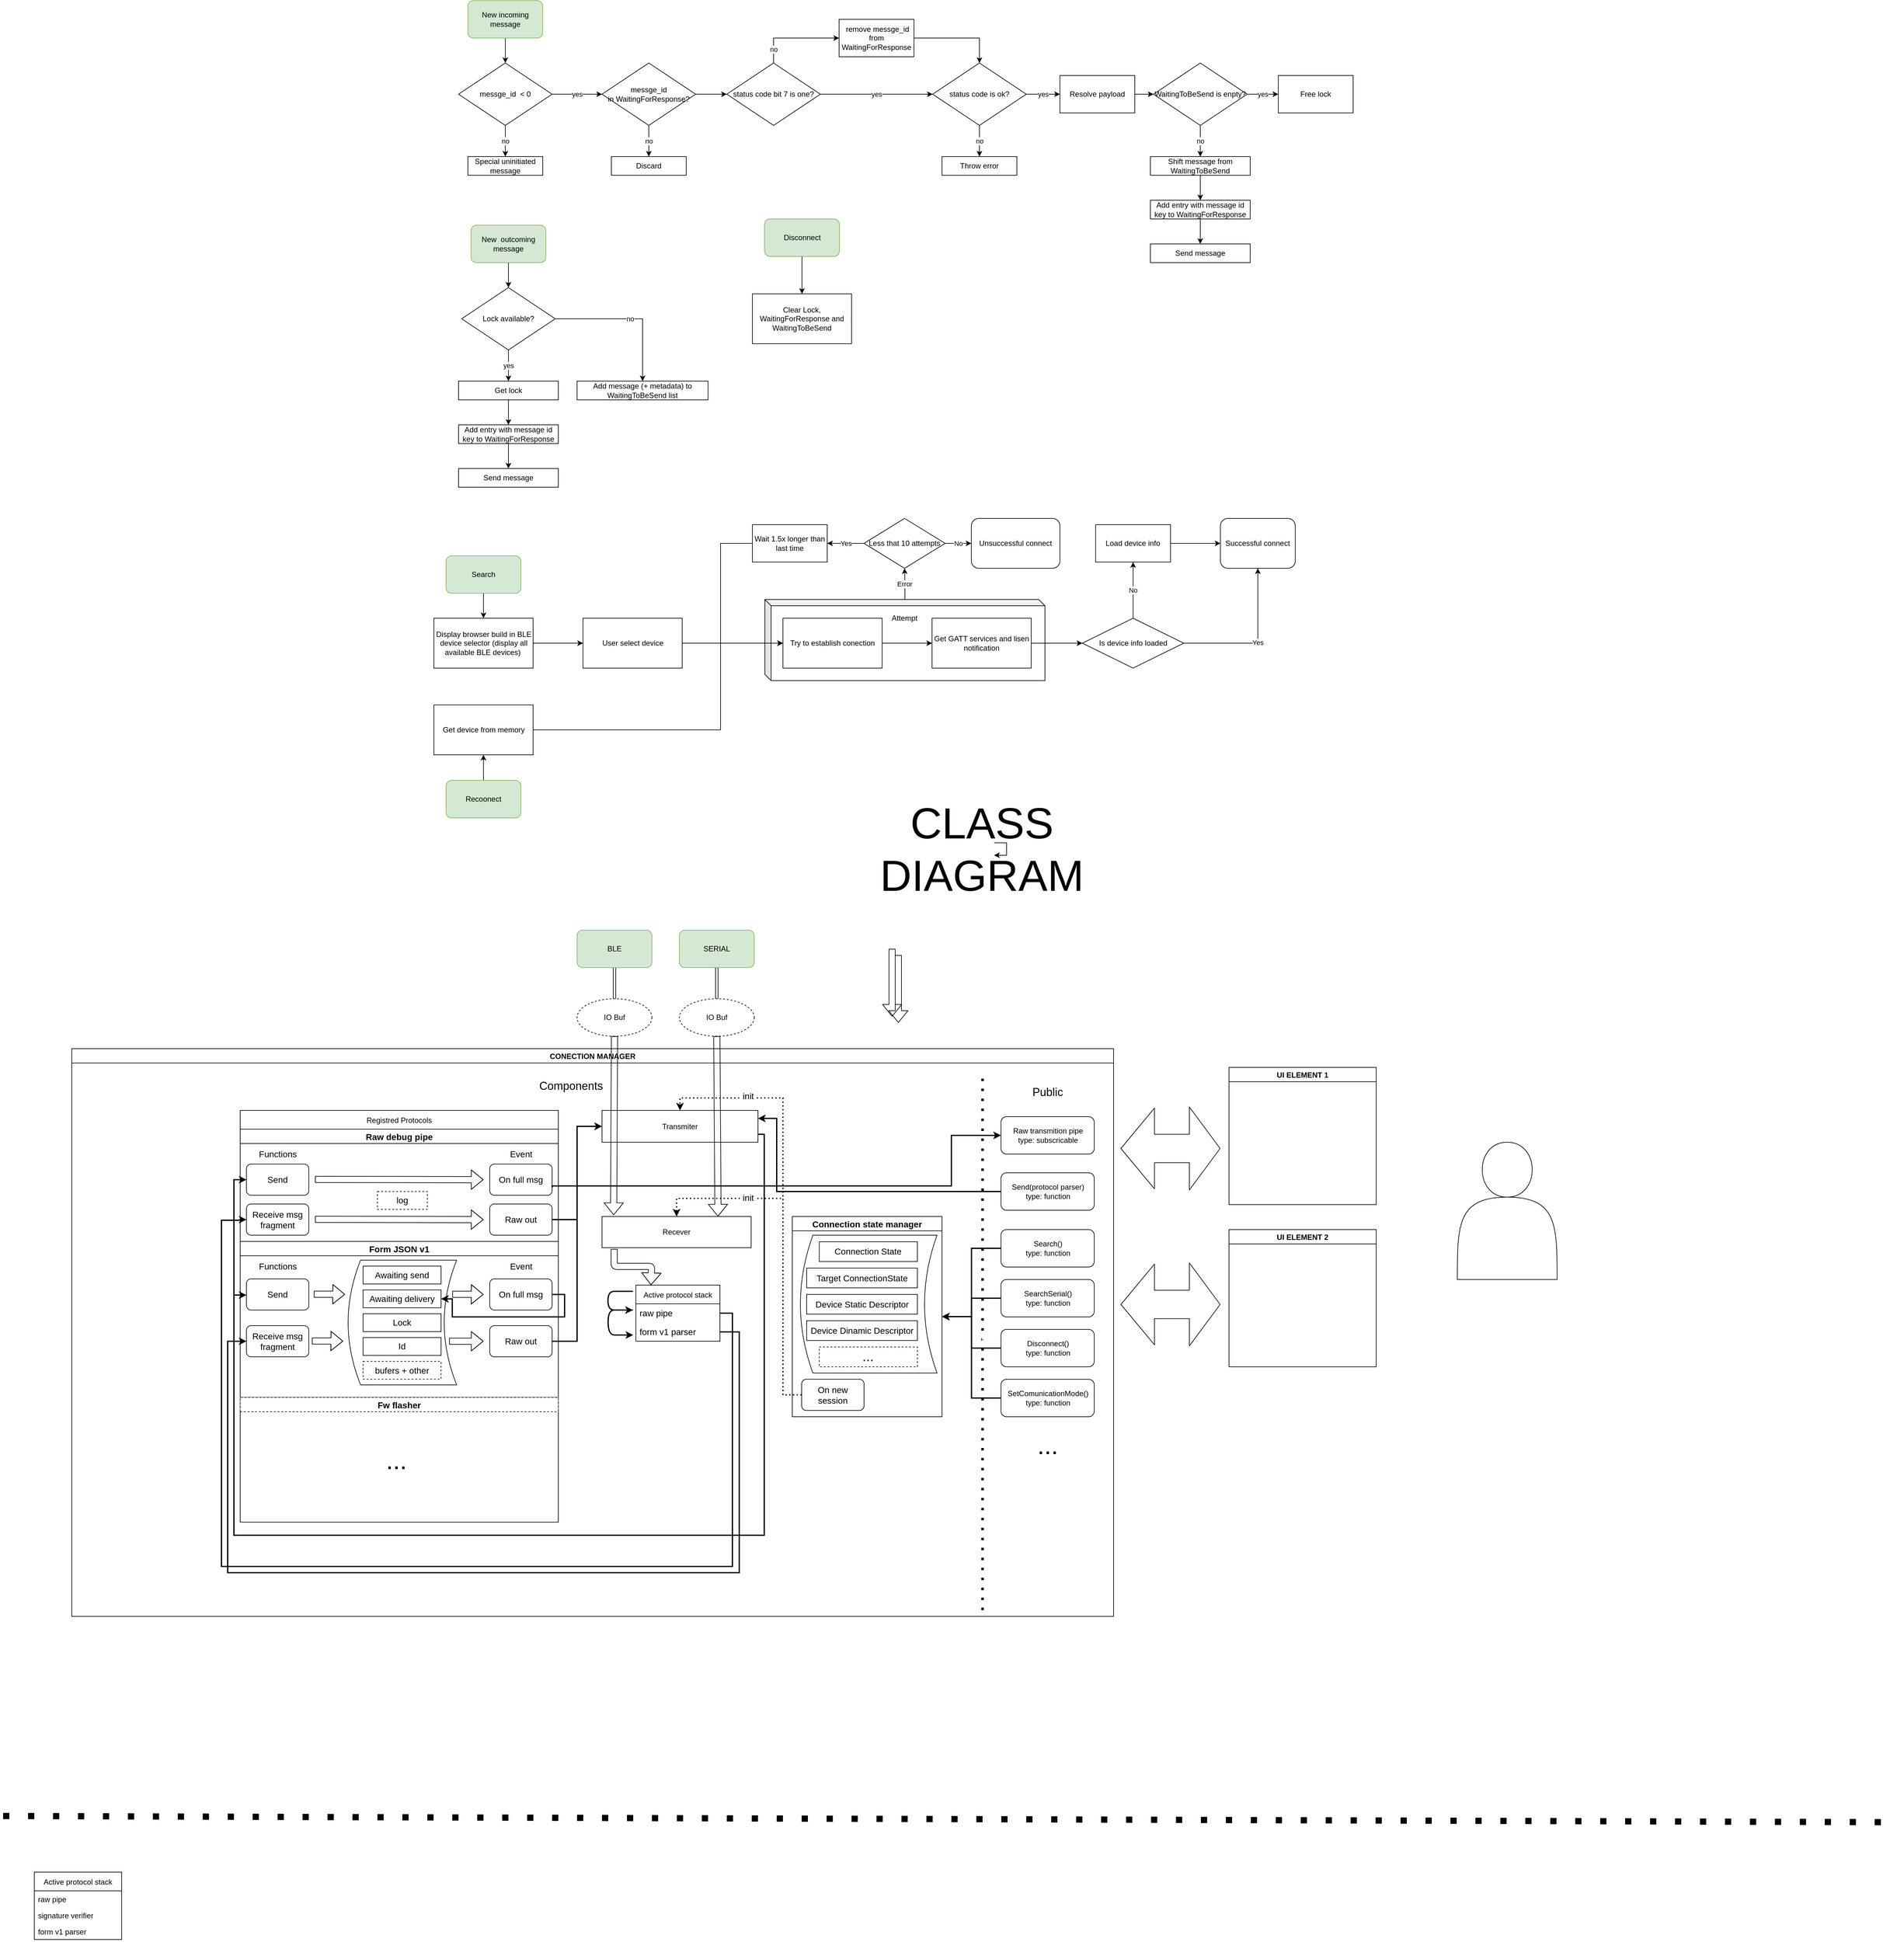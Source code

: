 <mxfile version="13.10.0" type="github">
  <diagram id="C5RBs43oDa-KdzZeNtuy" name="Page-1">
    <mxGraphModel dx="2858" dy="1134" grid="1" gridSize="10" guides="1" tooltips="1" connect="1" arrows="1" fold="1" page="1" pageScale="1" pageWidth="827" pageHeight="1169" math="0" shadow="0">
      <root>
        <mxCell id="WIyWlLk6GJQsqaUBKTNV-0" />
        <mxCell id="WIyWlLk6GJQsqaUBKTNV-1" parent="WIyWlLk6GJQsqaUBKTNV-0" />
        <mxCell id="lvy2lMZmZ3CIqMIN97Mz-41" value="Active protocol stack" style="swimlane;fontStyle=0;childLayout=stackLayout;horizontal=1;startSize=30;fillColor=none;horizontalStack=0;resizeParent=1;resizeParentMax=0;resizeLast=0;collapsible=1;marginBottom=0;" vertex="1" parent="WIyWlLk6GJQsqaUBKTNV-1">
          <mxGeometry x="-620" y="3040" width="140" height="108" as="geometry" />
        </mxCell>
        <mxCell id="lvy2lMZmZ3CIqMIN97Mz-42" value="raw pipe" style="text;strokeColor=none;fillColor=none;align=left;verticalAlign=top;spacingLeft=4;spacingRight=4;overflow=hidden;rotatable=0;points=[[0,0.5],[1,0.5]];portConstraint=eastwest;" vertex="1" parent="lvy2lMZmZ3CIqMIN97Mz-41">
          <mxGeometry y="30" width="140" height="26" as="geometry" />
        </mxCell>
        <mxCell id="lvy2lMZmZ3CIqMIN97Mz-45" value="signature verifier" style="text;strokeColor=none;fillColor=none;align=left;verticalAlign=top;spacingLeft=4;spacingRight=4;overflow=hidden;rotatable=0;points=[[0,0.5],[1,0.5]];portConstraint=eastwest;" vertex="1" parent="lvy2lMZmZ3CIqMIN97Mz-41">
          <mxGeometry y="56" width="140" height="26" as="geometry" />
        </mxCell>
        <mxCell id="lvy2lMZmZ3CIqMIN97Mz-43" value="form v1 parser" style="text;strokeColor=none;fillColor=none;align=left;verticalAlign=top;spacingLeft=4;spacingRight=4;overflow=hidden;rotatable=0;points=[[0,0.5],[1,0.5]];portConstraint=eastwest;" vertex="1" parent="lvy2lMZmZ3CIqMIN97Mz-41">
          <mxGeometry y="82" width="140" height="26" as="geometry" />
        </mxCell>
        <mxCell id="F4NEJMLzwADMv4_Ogzno-10" value="Error" style="edgeStyle=orthogonalEdgeStyle;rounded=0;orthogonalLoop=1;jettySize=auto;html=1;entryX=0.5;entryY=1;entryDx=0;entryDy=0;" parent="WIyWlLk6GJQsqaUBKTNV-1" source="F4NEJMLzwADMv4_Ogzno-6" target="F4NEJMLzwADMv4_Ogzno-11" edge="1">
          <mxGeometry x="0.01" relative="1" as="geometry">
            <mxPoint x="775" y="950" as="targetPoint" />
            <Array as="points" />
            <mxPoint as="offset" />
          </mxGeometry>
        </mxCell>
        <mxCell id="F4NEJMLzwADMv4_Ogzno-6" value="" style="shape=cube;whiteSpace=wrap;html=1;boundedLbl=1;backgroundOutline=1;darkOpacity=0.05;darkOpacity2=0.1;size=10;" parent="WIyWlLk6GJQsqaUBKTNV-1" vertex="1">
          <mxGeometry x="551" y="1000" width="449" height="130" as="geometry" />
        </mxCell>
        <mxCell id="9E-DVvD8XDIGVB_MegTr-2" value="" style="edgeStyle=orthogonalEdgeStyle;rounded=0;orthogonalLoop=1;jettySize=auto;html=1;entryX=0.5;entryY=0;entryDx=0;entryDy=0;" parent="WIyWlLk6GJQsqaUBKTNV-1" source="9E-DVvD8XDIGVB_MegTr-0" target="9E-DVvD8XDIGVB_MegTr-3" edge="1">
          <mxGeometry relative="1" as="geometry">
            <mxPoint x="140" y="530" as="targetPoint" />
          </mxGeometry>
        </mxCell>
        <mxCell id="9E-DVvD8XDIGVB_MegTr-0" value="New&amp;nbsp; outcoming message" style="rounded=1;whiteSpace=wrap;html=1;fillColor=#d5e8d4;strokeColor=#82b366;" parent="WIyWlLk6GJQsqaUBKTNV-1" vertex="1">
          <mxGeometry x="80" y="400" width="120" height="60" as="geometry" />
        </mxCell>
        <mxCell id="9E-DVvD8XDIGVB_MegTr-7" value="yes" style="edgeStyle=orthogonalEdgeStyle;rounded=0;orthogonalLoop=1;jettySize=auto;html=1;" parent="WIyWlLk6GJQsqaUBKTNV-1" source="9E-DVvD8XDIGVB_MegTr-3" target="9E-DVvD8XDIGVB_MegTr-6" edge="1">
          <mxGeometry relative="1" as="geometry" />
        </mxCell>
        <mxCell id="9E-DVvD8XDIGVB_MegTr-14" value="no" style="edgeStyle=orthogonalEdgeStyle;rounded=0;orthogonalLoop=1;jettySize=auto;html=1;" parent="WIyWlLk6GJQsqaUBKTNV-1" source="9E-DVvD8XDIGVB_MegTr-3" target="9E-DVvD8XDIGVB_MegTr-13" edge="1">
          <mxGeometry relative="1" as="geometry" />
        </mxCell>
        <mxCell id="9E-DVvD8XDIGVB_MegTr-3" value="Lock available?" style="rhombus;whiteSpace=wrap;html=1;" parent="WIyWlLk6GJQsqaUBKTNV-1" vertex="1">
          <mxGeometry x="65" y="500" width="150" height="100" as="geometry" />
        </mxCell>
        <mxCell id="9E-DVvD8XDIGVB_MegTr-11" value="" style="edgeStyle=orthogonalEdgeStyle;rounded=0;orthogonalLoop=1;jettySize=auto;html=1;" parent="WIyWlLk6GJQsqaUBKTNV-1" source="9E-DVvD8XDIGVB_MegTr-6" target="9E-DVvD8XDIGVB_MegTr-9" edge="1">
          <mxGeometry relative="1" as="geometry" />
        </mxCell>
        <mxCell id="9E-DVvD8XDIGVB_MegTr-6" value="Get lock" style="whiteSpace=wrap;html=1;" parent="WIyWlLk6GJQsqaUBKTNV-1" vertex="1">
          <mxGeometry x="60" y="650" width="160" height="30" as="geometry" />
        </mxCell>
        <mxCell id="9E-DVvD8XDIGVB_MegTr-8" value="Send message" style="whiteSpace=wrap;html=1;" parent="WIyWlLk6GJQsqaUBKTNV-1" vertex="1">
          <mxGeometry x="60" y="790" width="160" height="30" as="geometry" />
        </mxCell>
        <mxCell id="9E-DVvD8XDIGVB_MegTr-12" value="" style="edgeStyle=orthogonalEdgeStyle;rounded=0;orthogonalLoop=1;jettySize=auto;html=1;" parent="WIyWlLk6GJQsqaUBKTNV-1" source="9E-DVvD8XDIGVB_MegTr-9" target="9E-DVvD8XDIGVB_MegTr-8" edge="1">
          <mxGeometry relative="1" as="geometry" />
        </mxCell>
        <mxCell id="9E-DVvD8XDIGVB_MegTr-9" value="Add entry with message id key to WaitingForResponse" style="whiteSpace=wrap;html=1;" parent="WIyWlLk6GJQsqaUBKTNV-1" vertex="1">
          <mxGeometry x="60" y="720" width="160" height="30" as="geometry" />
        </mxCell>
        <mxCell id="9E-DVvD8XDIGVB_MegTr-13" value="Add message (+ metadata) to WaitingToBeSend list" style="whiteSpace=wrap;html=1;" parent="WIyWlLk6GJQsqaUBKTNV-1" vertex="1">
          <mxGeometry x="250" y="650" width="210" height="30" as="geometry" />
        </mxCell>
        <mxCell id="9E-DVvD8XDIGVB_MegTr-15" value="" style="edgeStyle=orthogonalEdgeStyle;rounded=0;orthogonalLoop=1;jettySize=auto;html=1;entryX=0.5;entryY=0;entryDx=0;entryDy=0;" parent="WIyWlLk6GJQsqaUBKTNV-1" source="9E-DVvD8XDIGVB_MegTr-16" target="9E-DVvD8XDIGVB_MegTr-19" edge="1">
          <mxGeometry relative="1" as="geometry">
            <mxPoint x="135" y="170" as="targetPoint" />
          </mxGeometry>
        </mxCell>
        <mxCell id="9E-DVvD8XDIGVB_MegTr-16" value="New incoming message" style="rounded=1;whiteSpace=wrap;html=1;fillColor=#d5e8d4;strokeColor=#82b366;" parent="WIyWlLk6GJQsqaUBKTNV-1" vertex="1">
          <mxGeometry x="75" y="40" width="120" height="60" as="geometry" />
        </mxCell>
        <mxCell id="9E-DVvD8XDIGVB_MegTr-17" value="no" style="edgeStyle=orthogonalEdgeStyle;rounded=0;orthogonalLoop=1;jettySize=auto;html=1;" parent="WIyWlLk6GJQsqaUBKTNV-1" source="9E-DVvD8XDIGVB_MegTr-19" target="9E-DVvD8XDIGVB_MegTr-21" edge="1">
          <mxGeometry relative="1" as="geometry" />
        </mxCell>
        <mxCell id="9E-DVvD8XDIGVB_MegTr-28" value="yes" style="edgeStyle=orthogonalEdgeStyle;rounded=0;orthogonalLoop=1;jettySize=auto;html=1;" parent="WIyWlLk6GJQsqaUBKTNV-1" source="9E-DVvD8XDIGVB_MegTr-19" target="9E-DVvD8XDIGVB_MegTr-27" edge="1">
          <mxGeometry relative="1" as="geometry" />
        </mxCell>
        <mxCell id="9E-DVvD8XDIGVB_MegTr-19" value="messge_id&amp;nbsp; &amp;lt; 0" style="rhombus;whiteSpace=wrap;html=1;" parent="WIyWlLk6GJQsqaUBKTNV-1" vertex="1">
          <mxGeometry x="60" y="140" width="150" height="100" as="geometry" />
        </mxCell>
        <mxCell id="9E-DVvD8XDIGVB_MegTr-21" value="Special uninitiated message" style="whiteSpace=wrap;html=1;" parent="WIyWlLk6GJQsqaUBKTNV-1" vertex="1">
          <mxGeometry x="75" y="290" width="120" height="30" as="geometry" />
        </mxCell>
        <mxCell id="9E-DVvD8XDIGVB_MegTr-30" value="no" style="edgeStyle=orthogonalEdgeStyle;rounded=0;orthogonalLoop=1;jettySize=auto;html=1;" parent="WIyWlLk6GJQsqaUBKTNV-1" source="9E-DVvD8XDIGVB_MegTr-27" target="9E-DVvD8XDIGVB_MegTr-29" edge="1">
          <mxGeometry relative="1" as="geometry" />
        </mxCell>
        <mxCell id="9E-DVvD8XDIGVB_MegTr-64" value="" style="edgeStyle=orthogonalEdgeStyle;rounded=0;orthogonalLoop=1;jettySize=auto;html=1;" parent="WIyWlLk6GJQsqaUBKTNV-1" source="9E-DVvD8XDIGVB_MegTr-27" target="9E-DVvD8XDIGVB_MegTr-63" edge="1">
          <mxGeometry relative="1" as="geometry" />
        </mxCell>
        <mxCell id="9E-DVvD8XDIGVB_MegTr-27" value="&lt;span&gt;messge_id in&amp;nbsp;&lt;/span&gt;WaitingForResponse?" style="rhombus;whiteSpace=wrap;html=1;" parent="WIyWlLk6GJQsqaUBKTNV-1" vertex="1">
          <mxGeometry x="290" y="140" width="150" height="100" as="geometry" />
        </mxCell>
        <mxCell id="9E-DVvD8XDIGVB_MegTr-29" value="Discard" style="whiteSpace=wrap;html=1;" parent="WIyWlLk6GJQsqaUBKTNV-1" vertex="1">
          <mxGeometry x="305" y="290" width="120" height="30" as="geometry" />
        </mxCell>
        <mxCell id="9E-DVvD8XDIGVB_MegTr-34" value="no" style="edgeStyle=orthogonalEdgeStyle;rounded=0;orthogonalLoop=1;jettySize=auto;html=1;" parent="WIyWlLk6GJQsqaUBKTNV-1" source="9E-DVvD8XDIGVB_MegTr-31" target="9E-DVvD8XDIGVB_MegTr-33" edge="1">
          <mxGeometry relative="1" as="geometry" />
        </mxCell>
        <mxCell id="9E-DVvD8XDIGVB_MegTr-36" value="yes" style="edgeStyle=orthogonalEdgeStyle;rounded=0;orthogonalLoop=1;jettySize=auto;html=1;" parent="WIyWlLk6GJQsqaUBKTNV-1" source="9E-DVvD8XDIGVB_MegTr-31" target="9E-DVvD8XDIGVB_MegTr-35" edge="1">
          <mxGeometry relative="1" as="geometry" />
        </mxCell>
        <mxCell id="9E-DVvD8XDIGVB_MegTr-31" value="status code is ok?" style="rhombus;whiteSpace=wrap;html=1;" parent="WIyWlLk6GJQsqaUBKTNV-1" vertex="1">
          <mxGeometry x="820" y="140" width="150" height="100" as="geometry" />
        </mxCell>
        <mxCell id="9E-DVvD8XDIGVB_MegTr-33" value="Throw error" style="whiteSpace=wrap;html=1;" parent="WIyWlLk6GJQsqaUBKTNV-1" vertex="1">
          <mxGeometry x="835" y="290" width="120" height="30" as="geometry" />
        </mxCell>
        <mxCell id="9E-DVvD8XDIGVB_MegTr-45" value="" style="edgeStyle=orthogonalEdgeStyle;rounded=0;orthogonalLoop=1;jettySize=auto;html=1;" parent="WIyWlLk6GJQsqaUBKTNV-1" source="9E-DVvD8XDIGVB_MegTr-35" target="9E-DVvD8XDIGVB_MegTr-43" edge="1">
          <mxGeometry relative="1" as="geometry" />
        </mxCell>
        <mxCell id="9E-DVvD8XDIGVB_MegTr-35" value="Resolve payload" style="whiteSpace=wrap;html=1;" parent="WIyWlLk6GJQsqaUBKTNV-1" vertex="1">
          <mxGeometry x="1024" y="160" width="120" height="60" as="geometry" />
        </mxCell>
        <mxCell id="9E-DVvD8XDIGVB_MegTr-39" value="" style="edgeStyle=orthogonalEdgeStyle;rounded=0;orthogonalLoop=1;jettySize=auto;html=1;" parent="WIyWlLk6GJQsqaUBKTNV-1" source="9E-DVvD8XDIGVB_MegTr-37" target="9E-DVvD8XDIGVB_MegTr-31" edge="1">
          <mxGeometry relative="1" as="geometry" />
        </mxCell>
        <mxCell id="9E-DVvD8XDIGVB_MegTr-37" value="&amp;nbsp;remove messge_id from WaitingForResponse" style="whiteSpace=wrap;html=1;" parent="WIyWlLk6GJQsqaUBKTNV-1" vertex="1">
          <mxGeometry x="670" y="70" width="120" height="60" as="geometry" />
        </mxCell>
        <mxCell id="9E-DVvD8XDIGVB_MegTr-56" value="no" style="edgeStyle=orthogonalEdgeStyle;rounded=0;orthogonalLoop=1;jettySize=auto;html=1;" parent="WIyWlLk6GJQsqaUBKTNV-1" source="9E-DVvD8XDIGVB_MegTr-43" target="9E-DVvD8XDIGVB_MegTr-54" edge="1">
          <mxGeometry relative="1" as="geometry" />
        </mxCell>
        <mxCell id="9E-DVvD8XDIGVB_MegTr-61" value="yes" style="edgeStyle=orthogonalEdgeStyle;rounded=0;orthogonalLoop=1;jettySize=auto;html=1;" parent="WIyWlLk6GJQsqaUBKTNV-1" source="9E-DVvD8XDIGVB_MegTr-43" target="9E-DVvD8XDIGVB_MegTr-60" edge="1">
          <mxGeometry relative="1" as="geometry" />
        </mxCell>
        <mxCell id="9E-DVvD8XDIGVB_MegTr-43" value="&lt;span&gt;WaitingToBeSend is enpty?&lt;/span&gt;" style="rhombus;whiteSpace=wrap;html=1;" parent="WIyWlLk6GJQsqaUBKTNV-1" vertex="1">
          <mxGeometry x="1174" y="140" width="150" height="100" as="geometry" />
        </mxCell>
        <mxCell id="9E-DVvD8XDIGVB_MegTr-50" value="Send message" style="whiteSpace=wrap;html=1;" parent="WIyWlLk6GJQsqaUBKTNV-1" vertex="1">
          <mxGeometry x="1169" y="430" width="160" height="30" as="geometry" />
        </mxCell>
        <mxCell id="9E-DVvD8XDIGVB_MegTr-51" value="" style="edgeStyle=orthogonalEdgeStyle;rounded=0;orthogonalLoop=1;jettySize=auto;html=1;" parent="WIyWlLk6GJQsqaUBKTNV-1" source="9E-DVvD8XDIGVB_MegTr-52" target="9E-DVvD8XDIGVB_MegTr-50" edge="1">
          <mxGeometry relative="1" as="geometry" />
        </mxCell>
        <mxCell id="9E-DVvD8XDIGVB_MegTr-52" value="Add entry with message id key to WaitingForResponse" style="whiteSpace=wrap;html=1;" parent="WIyWlLk6GJQsqaUBKTNV-1" vertex="1">
          <mxGeometry x="1169" y="360" width="160" height="30" as="geometry" />
        </mxCell>
        <mxCell id="9E-DVvD8XDIGVB_MegTr-57" value="" style="edgeStyle=orthogonalEdgeStyle;rounded=0;orthogonalLoop=1;jettySize=auto;html=1;" parent="WIyWlLk6GJQsqaUBKTNV-1" source="9E-DVvD8XDIGVB_MegTr-54" target="9E-DVvD8XDIGVB_MegTr-52" edge="1">
          <mxGeometry relative="1" as="geometry" />
        </mxCell>
        <mxCell id="9E-DVvD8XDIGVB_MegTr-54" value="Shift message from WaitingToBeSend" style="whiteSpace=wrap;html=1;" parent="WIyWlLk6GJQsqaUBKTNV-1" vertex="1">
          <mxGeometry x="1169" y="290" width="160" height="30" as="geometry" />
        </mxCell>
        <mxCell id="9E-DVvD8XDIGVB_MegTr-60" value="Free lock" style="whiteSpace=wrap;html=1;" parent="WIyWlLk6GJQsqaUBKTNV-1" vertex="1">
          <mxGeometry x="1374" y="160" width="120" height="60" as="geometry" />
        </mxCell>
        <mxCell id="9E-DVvD8XDIGVB_MegTr-70" value="" style="edgeStyle=orthogonalEdgeStyle;rounded=0;orthogonalLoop=1;jettySize=auto;html=1;" parent="WIyWlLk6GJQsqaUBKTNV-1" source="9E-DVvD8XDIGVB_MegTr-62" target="9E-DVvD8XDIGVB_MegTr-69" edge="1">
          <mxGeometry relative="1" as="geometry" />
        </mxCell>
        <mxCell id="9E-DVvD8XDIGVB_MegTr-62" value="Disconnect" style="rounded=1;whiteSpace=wrap;html=1;fillColor=#d5e8d4;strokeColor=#82b366;" parent="WIyWlLk6GJQsqaUBKTNV-1" vertex="1">
          <mxGeometry x="550.5" y="390" width="120" height="60" as="geometry" />
        </mxCell>
        <mxCell id="9E-DVvD8XDIGVB_MegTr-67" value="yes" style="edgeStyle=orthogonalEdgeStyle;rounded=0;orthogonalLoop=1;jettySize=auto;html=1;entryX=0;entryY=0.5;entryDx=0;entryDy=0;" parent="WIyWlLk6GJQsqaUBKTNV-1" source="9E-DVvD8XDIGVB_MegTr-63" target="9E-DVvD8XDIGVB_MegTr-31" edge="1">
          <mxGeometry relative="1" as="geometry" />
        </mxCell>
        <mxCell id="9E-DVvD8XDIGVB_MegTr-68" value="no" style="edgeStyle=orthogonalEdgeStyle;rounded=0;orthogonalLoop=1;jettySize=auto;html=1;entryX=0;entryY=0.5;entryDx=0;entryDy=0;exitX=0.443;exitY=0.078;exitDx=0;exitDy=0;exitPerimeter=0;" parent="WIyWlLk6GJQsqaUBKTNV-1" source="9E-DVvD8XDIGVB_MegTr-63" target="9E-DVvD8XDIGVB_MegTr-37" edge="1">
          <mxGeometry relative="1" as="geometry">
            <Array as="points">
              <mxPoint x="557" y="190" />
              <mxPoint x="565" y="190" />
              <mxPoint x="565" y="100" />
            </Array>
          </mxGeometry>
        </mxCell>
        <mxCell id="9E-DVvD8XDIGVB_MegTr-63" value="status code bit 7 is one?" style="rhombus;whiteSpace=wrap;html=1;" parent="WIyWlLk6GJQsqaUBKTNV-1" vertex="1">
          <mxGeometry x="490" y="140" width="150" height="100" as="geometry" />
        </mxCell>
        <mxCell id="9E-DVvD8XDIGVB_MegTr-69" value="Clear Lock, WaitingForResponse and WaitingToBeSend" style="whiteSpace=wrap;html=1;" parent="WIyWlLk6GJQsqaUBKTNV-1" vertex="1">
          <mxGeometry x="531" y="510" width="159" height="80" as="geometry" />
        </mxCell>
        <mxCell id="F4NEJMLzwADMv4_Ogzno-17" value="" style="edgeStyle=orthogonalEdgeStyle;rounded=0;orthogonalLoop=1;jettySize=auto;html=1;" parent="WIyWlLk6GJQsqaUBKTNV-1" source="F4NEJMLzwADMv4_Ogzno-0" target="F4NEJMLzwADMv4_Ogzno-1" edge="1">
          <mxGeometry relative="1" as="geometry" />
        </mxCell>
        <mxCell id="F4NEJMLzwADMv4_Ogzno-0" value="Search" style="rounded=1;whiteSpace=wrap;html=1;fillColor=#d5e8d4;strokeColor=#82b366;" parent="WIyWlLk6GJQsqaUBKTNV-1" vertex="1">
          <mxGeometry x="40" y="930" width="120" height="60" as="geometry" />
        </mxCell>
        <mxCell id="F4NEJMLzwADMv4_Ogzno-3" value="" style="edgeStyle=orthogonalEdgeStyle;rounded=0;orthogonalLoop=1;jettySize=auto;html=1;" parent="WIyWlLk6GJQsqaUBKTNV-1" source="F4NEJMLzwADMv4_Ogzno-1" target="F4NEJMLzwADMv4_Ogzno-2" edge="1">
          <mxGeometry relative="1" as="geometry" />
        </mxCell>
        <mxCell id="F4NEJMLzwADMv4_Ogzno-1" value="Display browser build in BLE device selector (display all available BLE devices)&amp;nbsp;" style="whiteSpace=wrap;html=1;" parent="WIyWlLk6GJQsqaUBKTNV-1" vertex="1">
          <mxGeometry x="20.5" y="1030" width="159" height="80" as="geometry" />
        </mxCell>
        <mxCell id="F4NEJMLzwADMv4_Ogzno-5" value="" style="edgeStyle=orthogonalEdgeStyle;rounded=0;orthogonalLoop=1;jettySize=auto;html=1;" parent="WIyWlLk6GJQsqaUBKTNV-1" source="F4NEJMLzwADMv4_Ogzno-2" target="F4NEJMLzwADMv4_Ogzno-4" edge="1">
          <mxGeometry relative="1" as="geometry" />
        </mxCell>
        <mxCell id="F4NEJMLzwADMv4_Ogzno-2" value="User select device" style="whiteSpace=wrap;html=1;" parent="WIyWlLk6GJQsqaUBKTNV-1" vertex="1">
          <mxGeometry x="259.5" y="1030" width="159" height="80" as="geometry" />
        </mxCell>
        <mxCell id="F4NEJMLzwADMv4_Ogzno-8" value="" style="edgeStyle=orthogonalEdgeStyle;rounded=0;orthogonalLoop=1;jettySize=auto;html=1;" parent="WIyWlLk6GJQsqaUBKTNV-1" source="F4NEJMLzwADMv4_Ogzno-4" target="F4NEJMLzwADMv4_Ogzno-7" edge="1">
          <mxGeometry relative="1" as="geometry" />
        </mxCell>
        <mxCell id="F4NEJMLzwADMv4_Ogzno-4" value="Try to establish conection" style="whiteSpace=wrap;html=1;" parent="WIyWlLk6GJQsqaUBKTNV-1" vertex="1">
          <mxGeometry x="580" y="1030" width="159" height="80" as="geometry" />
        </mxCell>
        <mxCell id="F4NEJMLzwADMv4_Ogzno-26" value="" style="edgeStyle=orthogonalEdgeStyle;rounded=0;orthogonalLoop=1;jettySize=auto;html=1;" parent="WIyWlLk6GJQsqaUBKTNV-1" source="F4NEJMLzwADMv4_Ogzno-7" target="F4NEJMLzwADMv4_Ogzno-25" edge="1">
          <mxGeometry relative="1" as="geometry" />
        </mxCell>
        <mxCell id="F4NEJMLzwADMv4_Ogzno-7" value="Get GATT services and lisen notification" style="whiteSpace=wrap;html=1;" parent="WIyWlLk6GJQsqaUBKTNV-1" vertex="1">
          <mxGeometry x="819" y="1030" width="159" height="80" as="geometry" />
        </mxCell>
        <mxCell id="F4NEJMLzwADMv4_Ogzno-13" value="Yes" style="edgeStyle=orthogonalEdgeStyle;rounded=0;orthogonalLoop=1;jettySize=auto;html=1;" parent="WIyWlLk6GJQsqaUBKTNV-1" source="F4NEJMLzwADMv4_Ogzno-11" target="F4NEJMLzwADMv4_Ogzno-12" edge="1">
          <mxGeometry relative="1" as="geometry" />
        </mxCell>
        <mxCell id="F4NEJMLzwADMv4_Ogzno-16" value="No" style="edgeStyle=orthogonalEdgeStyle;rounded=0;orthogonalLoop=1;jettySize=auto;html=1;" parent="WIyWlLk6GJQsqaUBKTNV-1" source="F4NEJMLzwADMv4_Ogzno-11" target="F4NEJMLzwADMv4_Ogzno-15" edge="1">
          <mxGeometry relative="1" as="geometry" />
        </mxCell>
        <mxCell id="F4NEJMLzwADMv4_Ogzno-11" value="Less that 10 attempts" style="rhombus;whiteSpace=wrap;html=1;" parent="WIyWlLk6GJQsqaUBKTNV-1" vertex="1">
          <mxGeometry x="710" y="870" width="130" height="80" as="geometry" />
        </mxCell>
        <mxCell id="F4NEJMLzwADMv4_Ogzno-14" style="edgeStyle=orthogonalEdgeStyle;rounded=0;orthogonalLoop=1;jettySize=auto;html=1;entryX=0;entryY=0.5;entryDx=0;entryDy=0;" parent="WIyWlLk6GJQsqaUBKTNV-1" source="F4NEJMLzwADMv4_Ogzno-12" target="F4NEJMLzwADMv4_Ogzno-4" edge="1">
          <mxGeometry relative="1" as="geometry">
            <Array as="points">
              <mxPoint x="480" y="910" />
              <mxPoint x="480" y="1070" />
            </Array>
          </mxGeometry>
        </mxCell>
        <mxCell id="F4NEJMLzwADMv4_Ogzno-12" value="Wait 1.5x longer than last time" style="whiteSpace=wrap;html=1;" parent="WIyWlLk6GJQsqaUBKTNV-1" vertex="1">
          <mxGeometry x="531" y="880" width="120" height="60" as="geometry" />
        </mxCell>
        <mxCell id="F4NEJMLzwADMv4_Ogzno-15" value="Unsuccessful connect" style="rounded=1;whiteSpace=wrap;html=1;fontFamily=Helvetica;fontSize=12;fontColor=#000000;align=center;strokeColor=#000000;fillColor=#ffffff;" parent="WIyWlLk6GJQsqaUBKTNV-1" vertex="1">
          <mxGeometry x="882" y="870" width="142" height="80" as="geometry" />
        </mxCell>
        <mxCell id="F4NEJMLzwADMv4_Ogzno-21" value="" style="edgeStyle=orthogonalEdgeStyle;rounded=0;orthogonalLoop=1;jettySize=auto;html=1;" parent="WIyWlLk6GJQsqaUBKTNV-1" source="F4NEJMLzwADMv4_Ogzno-18" target="F4NEJMLzwADMv4_Ogzno-19" edge="1">
          <mxGeometry relative="1" as="geometry" />
        </mxCell>
        <mxCell id="F4NEJMLzwADMv4_Ogzno-18" value="Recoonect" style="rounded=1;whiteSpace=wrap;html=1;fillColor=#d5e8d4;strokeColor=#82b366;" parent="WIyWlLk6GJQsqaUBKTNV-1" vertex="1">
          <mxGeometry x="40" y="1290" width="120" height="60" as="geometry" />
        </mxCell>
        <mxCell id="F4NEJMLzwADMv4_Ogzno-22" style="edgeStyle=orthogonalEdgeStyle;rounded=0;orthogonalLoop=1;jettySize=auto;html=1;entryX=0;entryY=0.5;entryDx=0;entryDy=0;" parent="WIyWlLk6GJQsqaUBKTNV-1" source="F4NEJMLzwADMv4_Ogzno-19" target="F4NEJMLzwADMv4_Ogzno-4" edge="1">
          <mxGeometry relative="1" as="geometry">
            <Array as="points">
              <mxPoint x="480" y="1209" />
              <mxPoint x="480" y="1070" />
            </Array>
          </mxGeometry>
        </mxCell>
        <mxCell id="F4NEJMLzwADMv4_Ogzno-19" value="Get device from memory" style="whiteSpace=wrap;html=1;" parent="WIyWlLk6GJQsqaUBKTNV-1" vertex="1">
          <mxGeometry x="20.5" y="1169" width="159" height="80" as="geometry" />
        </mxCell>
        <mxCell id="F4NEJMLzwADMv4_Ogzno-28" value="No" style="edgeStyle=orthogonalEdgeStyle;rounded=0;orthogonalLoop=1;jettySize=auto;html=1;" parent="WIyWlLk6GJQsqaUBKTNV-1" source="F4NEJMLzwADMv4_Ogzno-25" target="F4NEJMLzwADMv4_Ogzno-27" edge="1">
          <mxGeometry relative="1" as="geometry" />
        </mxCell>
        <mxCell id="F4NEJMLzwADMv4_Ogzno-32" value="Yes" style="edgeStyle=orthogonalEdgeStyle;rounded=0;orthogonalLoop=1;jettySize=auto;html=1;entryX=0.5;entryY=1;entryDx=0;entryDy=0;" parent="WIyWlLk6GJQsqaUBKTNV-1" source="F4NEJMLzwADMv4_Ogzno-25" target="F4NEJMLzwADMv4_Ogzno-29" edge="1">
          <mxGeometry relative="1" as="geometry" />
        </mxCell>
        <mxCell id="F4NEJMLzwADMv4_Ogzno-25" value="Is device info loaded" style="rhombus;whiteSpace=wrap;html=1;" parent="WIyWlLk6GJQsqaUBKTNV-1" vertex="1">
          <mxGeometry x="1060" y="1030" width="162.5" height="80" as="geometry" />
        </mxCell>
        <mxCell id="F4NEJMLzwADMv4_Ogzno-30" value="" style="edgeStyle=orthogonalEdgeStyle;rounded=0;orthogonalLoop=1;jettySize=auto;html=1;" parent="WIyWlLk6GJQsqaUBKTNV-1" source="F4NEJMLzwADMv4_Ogzno-27" target="F4NEJMLzwADMv4_Ogzno-29" edge="1">
          <mxGeometry relative="1" as="geometry" />
        </mxCell>
        <mxCell id="F4NEJMLzwADMv4_Ogzno-27" value="Load device info" style="whiteSpace=wrap;html=1;" parent="WIyWlLk6GJQsqaUBKTNV-1" vertex="1">
          <mxGeometry x="1081.25" y="880" width="120" height="60" as="geometry" />
        </mxCell>
        <mxCell id="F4NEJMLzwADMv4_Ogzno-29" value="&lt;span&gt;Successful connect&lt;/span&gt;" style="rounded=1;whiteSpace=wrap;html=1;fontFamily=Helvetica;fontSize=12;fontColor=#000000;align=center;strokeColor=#000000;fillColor=#ffffff;" parent="WIyWlLk6GJQsqaUBKTNV-1" vertex="1">
          <mxGeometry x="1281.25" y="870" width="120" height="80" as="geometry" />
        </mxCell>
        <mxCell id="F4NEJMLzwADMv4_Ogzno-33" value="Attempt" style="text;html=1;strokeColor=none;fillColor=none;align=center;verticalAlign=middle;whiteSpace=wrap;rounded=0;" parent="WIyWlLk6GJQsqaUBKTNV-1" vertex="1">
          <mxGeometry x="755" y="1020" width="40" height="20" as="geometry" />
        </mxCell>
        <mxCell id="jaVUkUkzj-2KPpZ6eJnQ-0" value="&lt;span style=&quot;font-size: 70px&quot;&gt;CLASS DIAGRAM&lt;/span&gt;" style="text;html=1;strokeColor=none;fillColor=none;align=center;verticalAlign=middle;whiteSpace=wrap;rounded=0;" parent="WIyWlLk6GJQsqaUBKTNV-1" vertex="1">
          <mxGeometry x="878.5" y="1390" width="40" height="20" as="geometry" />
        </mxCell>
        <mxCell id="jaVUkUkzj-2KPpZ6eJnQ-1" style="edgeStyle=orthogonalEdgeStyle;rounded=0;orthogonalLoop=1;jettySize=auto;html=1;" parent="WIyWlLk6GJQsqaUBKTNV-1" source="jaVUkUkzj-2KPpZ6eJnQ-0" target="jaVUkUkzj-2KPpZ6eJnQ-0" edge="1">
          <mxGeometry relative="1" as="geometry" />
        </mxCell>
        <mxCell id="lvy2lMZmZ3CIqMIN97Mz-18" value="" style="edgeStyle=orthogonalEdgeStyle;rounded=0;orthogonalLoop=1;jettySize=auto;html=1;shape=link;" edge="1" parent="WIyWlLk6GJQsqaUBKTNV-1" source="lvy2lMZmZ3CIqMIN97Mz-5" target="lvy2lMZmZ3CIqMIN97Mz-17">
          <mxGeometry relative="1" as="geometry" />
        </mxCell>
        <mxCell id="lvy2lMZmZ3CIqMIN97Mz-5" value="BLE" style="rounded=1;whiteSpace=wrap;html=1;fillColor=#d5e8d4;strokeColor=#82b366;" vertex="1" parent="WIyWlLk6GJQsqaUBKTNV-1">
          <mxGeometry x="250" y="1530" width="120" height="60" as="geometry" />
        </mxCell>
        <mxCell id="lvy2lMZmZ3CIqMIN97Mz-19" value="" style="edgeStyle=orthogonalEdgeStyle;rounded=0;orthogonalLoop=1;jettySize=auto;html=1;shape=link;" edge="1" parent="WIyWlLk6GJQsqaUBKTNV-1" source="lvy2lMZmZ3CIqMIN97Mz-6" target="lvy2lMZmZ3CIqMIN97Mz-16">
          <mxGeometry relative="1" as="geometry" />
        </mxCell>
        <mxCell id="lvy2lMZmZ3CIqMIN97Mz-6" value="SERIAL" style="rounded=1;whiteSpace=wrap;html=1;fillColor=#d5e8d4;strokeColor=#82b366;" vertex="1" parent="WIyWlLk6GJQsqaUBKTNV-1">
          <mxGeometry x="414" y="1530" width="120" height="60" as="geometry" />
        </mxCell>
        <mxCell id="lvy2lMZmZ3CIqMIN97Mz-8" value="CONECTION MANAGER" style="swimlane;startSize=23;" vertex="1" parent="WIyWlLk6GJQsqaUBKTNV-1">
          <mxGeometry x="-560" y="1720" width="1670" height="910" as="geometry">
            <mxRectangle x="80" y="1720" width="170" height="23" as="alternateBounds" />
          </mxGeometry>
        </mxCell>
        <mxCell id="lvy2lMZmZ3CIqMIN97Mz-10" value="Transmiter" style="rounded=0;whiteSpace=wrap;html=1;" vertex="1" parent="lvy2lMZmZ3CIqMIN97Mz-8">
          <mxGeometry x="850" y="99" width="250" height="51" as="geometry" />
        </mxCell>
        <mxCell id="lvy2lMZmZ3CIqMIN97Mz-24" value="Recever" style="rounded=0;whiteSpace=wrap;html=1;" vertex="1" parent="lvy2lMZmZ3CIqMIN97Mz-8">
          <mxGeometry x="850" y="269" width="239" height="50" as="geometry" />
        </mxCell>
        <mxCell id="lvy2lMZmZ3CIqMIN97Mz-31" value="" style="shape=flexArrow;endArrow=classic;html=1;entryX=0.18;entryY=0;entryDx=0;entryDy=0;entryPerimeter=0;" edge="1" parent="lvy2lMZmZ3CIqMIN97Mz-8" target="lvy2lMZmZ3CIqMIN97Mz-33">
          <mxGeometry width="50" height="50" relative="1" as="geometry">
            <mxPoint x="869.5" y="321" as="sourcePoint" />
            <mxPoint x="959.5" y="349" as="targetPoint" />
            <Array as="points">
              <mxPoint x="869.5" y="349" />
              <mxPoint x="929.5" y="349" />
            </Array>
          </mxGeometry>
        </mxCell>
        <mxCell id="lvy2lMZmZ3CIqMIN97Mz-33" value="Active protocol stack" style="swimlane;fontStyle=0;childLayout=stackLayout;horizontal=1;startSize=30;fillColor=none;horizontalStack=0;resizeParent=1;resizeParentMax=0;resizeLast=0;collapsible=1;marginBottom=0;fontSize=12;" vertex="1" parent="lvy2lMZmZ3CIqMIN97Mz-8">
          <mxGeometry x="904.25" y="379" width="134.75" height="90" as="geometry" />
        </mxCell>
        <mxCell id="lvy2lMZmZ3CIqMIN97Mz-34" value="raw pipe" style="text;strokeColor=none;fillColor=none;align=left;verticalAlign=top;spacingLeft=4;spacingRight=4;overflow=hidden;rotatable=0;points=[[0,0.5],[1,0.5]];portConstraint=eastwest;fontSize=14;" vertex="1" parent="lvy2lMZmZ3CIqMIN97Mz-33">
          <mxGeometry y="30" width="134.75" height="30" as="geometry" />
        </mxCell>
        <mxCell id="lvy2lMZmZ3CIqMIN97Mz-35" value="form v1 parser" style="text;strokeColor=none;fillColor=none;align=left;verticalAlign=top;spacingLeft=4;spacingRight=4;overflow=hidden;rotatable=0;points=[[0,0.5],[1,0.5]];portConstraint=eastwest;fontSize=14;" vertex="1" parent="lvy2lMZmZ3CIqMIN97Mz-33">
          <mxGeometry y="60" width="134.75" height="30" as="geometry" />
        </mxCell>
        <mxCell id="lvy2lMZmZ3CIqMIN97Mz-49" value="&lt;font style=&quot;font-size: 18px&quot;&gt;Public&lt;/font&gt;" style="text;html=1;align=center;verticalAlign=middle;resizable=0;points=[];autosize=1;" vertex="1" parent="lvy2lMZmZ3CIqMIN97Mz-8">
          <mxGeometry x="1534.25" y="60" width="60" height="20" as="geometry" />
        </mxCell>
        <mxCell id="lvy2lMZmZ3CIqMIN97Mz-50" value="Raw transmition pipe&lt;br&gt;type: subscricable" style="rounded=1;whiteSpace=wrap;html=1;" vertex="1" parent="lvy2lMZmZ3CIqMIN97Mz-8">
          <mxGeometry x="1489.5" y="109" width="149.5" height="60" as="geometry" />
        </mxCell>
        <mxCell id="lvy2lMZmZ3CIqMIN97Mz-221" style="edgeStyle=orthogonalEdgeStyle;rounded=0;orthogonalLoop=1;jettySize=auto;html=1;entryX=0;entryY=0.5;entryDx=0;entryDy=0;strokeWidth=2;fontSize=14;exitX=1;exitY=0.75;exitDx=0;exitDy=0;" edge="1" parent="lvy2lMZmZ3CIqMIN97Mz-8" source="lvy2lMZmZ3CIqMIN97Mz-10" target="lvy2lMZmZ3CIqMIN97Mz-139">
          <mxGeometry relative="1" as="geometry">
            <mxPoint x="1130" y="137" as="sourcePoint" />
            <Array as="points">
              <mxPoint x="1110" y="137" />
              <mxPoint x="1110" y="780" />
              <mxPoint x="260" y="780" />
              <mxPoint x="260" y="210" />
            </Array>
          </mxGeometry>
        </mxCell>
        <mxCell id="lvy2lMZmZ3CIqMIN97Mz-225" style="edgeStyle=orthogonalEdgeStyle;rounded=0;orthogonalLoop=1;jettySize=auto;html=1;exitX=0;exitY=0.5;exitDx=0;exitDy=0;entryX=1;entryY=0.25;entryDx=0;entryDy=0;strokeWidth=2;fontSize=14;" edge="1" parent="lvy2lMZmZ3CIqMIN97Mz-8" source="lvy2lMZmZ3CIqMIN97Mz-52" target="lvy2lMZmZ3CIqMIN97Mz-10">
          <mxGeometry relative="1" as="geometry">
            <Array as="points">
              <mxPoint x="1130" y="229" />
              <mxPoint x="1130" y="112" />
            </Array>
          </mxGeometry>
        </mxCell>
        <mxCell id="lvy2lMZmZ3CIqMIN97Mz-52" value="Send(protocol parser)&lt;br&gt;type: function" style="rounded=1;whiteSpace=wrap;html=1;" vertex="1" parent="lvy2lMZmZ3CIqMIN97Mz-8">
          <mxGeometry x="1489.5" y="199" width="149.5" height="60" as="geometry" />
        </mxCell>
        <mxCell id="lvy2lMZmZ3CIqMIN97Mz-61" value="" style="curved=1;endArrow=classic;html=1;strokeWidth=2;" edge="1" parent="lvy2lMZmZ3CIqMIN97Mz-8">
          <mxGeometry width="50" height="50" relative="1" as="geometry">
            <mxPoint x="899.5" y="419" as="sourcePoint" />
            <mxPoint x="900" y="459" as="targetPoint" />
            <Array as="points">
              <mxPoint x="879.5" y="419" />
              <mxPoint x="859.5" y="419" />
              <mxPoint x="860" y="459" />
              <mxPoint x="880" y="459" />
            </Array>
          </mxGeometry>
        </mxCell>
        <mxCell id="lvy2lMZmZ3CIqMIN97Mz-77" value="" style="curved=1;endArrow=classic;html=1;strokeWidth=2;" edge="1" parent="lvy2lMZmZ3CIqMIN97Mz-8">
          <mxGeometry width="50" height="50" relative="1" as="geometry">
            <mxPoint x="899.5" y="389" as="sourcePoint" />
            <mxPoint x="899.5" y="419" as="targetPoint" />
            <Array as="points">
              <mxPoint x="879.5" y="389" />
              <mxPoint x="859.5" y="389" />
              <mxPoint x="859.5" y="419" />
              <mxPoint x="879.5" y="419" />
            </Array>
          </mxGeometry>
        </mxCell>
        <mxCell id="lvy2lMZmZ3CIqMIN97Mz-47" value="`" style="endArrow=none;dashed=1;html=1;dashPattern=1 3;strokeWidth=4;" edge="1" parent="lvy2lMZmZ3CIqMIN97Mz-8">
          <mxGeometry width="50" height="50" relative="1" as="geometry">
            <mxPoint x="1460" y="900" as="sourcePoint" />
            <mxPoint x="1460" y="40" as="targetPoint" />
          </mxGeometry>
        </mxCell>
        <mxCell id="lvy2lMZmZ3CIqMIN97Mz-96" value="Registred Protocols" style="swimlane;fontStyle=0;childLayout=stackLayout;horizontal=1;startSize=30;fillColor=none;horizontalStack=0;resizeParent=1;resizeParentMax=0;resizeLast=0;collapsible=1;marginBottom=0;fontSize=12;" vertex="1" parent="lvy2lMZmZ3CIqMIN97Mz-8">
          <mxGeometry x="270" y="99" width="510" height="660" as="geometry" />
        </mxCell>
        <mxCell id="lvy2lMZmZ3CIqMIN97Mz-106" value="Raw debug pipe" style="swimlane;fontSize=14;" vertex="1" parent="lvy2lMZmZ3CIqMIN97Mz-96">
          <mxGeometry y="30" width="510" height="180" as="geometry">
            <mxRectangle x="610" y="2338" width="140" height="23" as="alternateBounds" />
          </mxGeometry>
        </mxCell>
        <mxCell id="lvy2lMZmZ3CIqMIN97Mz-139" value="Send" style="rounded=1;whiteSpace=wrap;html=1;fontSize=14;" vertex="1" parent="lvy2lMZmZ3CIqMIN97Mz-106">
          <mxGeometry x="10" y="56" width="100" height="50" as="geometry" />
        </mxCell>
        <mxCell id="lvy2lMZmZ3CIqMIN97Mz-140" value="Receive msg fragment" style="rounded=1;whiteSpace=wrap;html=1;fontSize=14;" vertex="1" parent="lvy2lMZmZ3CIqMIN97Mz-106">
          <mxGeometry x="10" y="120" width="100" height="50" as="geometry" />
        </mxCell>
        <mxCell id="lvy2lMZmZ3CIqMIN97Mz-150" value="Functions" style="text;html=1;align=center;verticalAlign=middle;resizable=0;points=[];autosize=1;fontSize=14;" vertex="1" parent="lvy2lMZmZ3CIqMIN97Mz-106">
          <mxGeometry x="20" y="30" width="80" height="20" as="geometry" />
        </mxCell>
        <mxCell id="lvy2lMZmZ3CIqMIN97Mz-161" value="On full msg" style="rounded=1;whiteSpace=wrap;html=1;fontSize=14;" vertex="1" parent="lvy2lMZmZ3CIqMIN97Mz-106">
          <mxGeometry x="400" y="56" width="100" height="50" as="geometry" />
        </mxCell>
        <mxCell id="lvy2lMZmZ3CIqMIN97Mz-162" value="Event" style="text;html=1;align=center;verticalAlign=middle;resizable=0;points=[];autosize=1;fontSize=14;" vertex="1" parent="lvy2lMZmZ3CIqMIN97Mz-106">
          <mxGeometry x="425" y="30" width="50" height="20" as="geometry" />
        </mxCell>
        <mxCell id="lvy2lMZmZ3CIqMIN97Mz-163" value="Raw out" style="rounded=1;whiteSpace=wrap;html=1;fontSize=14;" vertex="1" parent="lvy2lMZmZ3CIqMIN97Mz-106">
          <mxGeometry x="400" y="120" width="100" height="50" as="geometry" />
        </mxCell>
        <mxCell id="lvy2lMZmZ3CIqMIN97Mz-164" value="" style="shape=flexArrow;endArrow=classic;html=1;" edge="1" parent="lvy2lMZmZ3CIqMIN97Mz-106">
          <mxGeometry width="50" height="50" relative="1" as="geometry">
            <mxPoint x="120" y="80.66" as="sourcePoint" />
            <mxPoint x="390" y="81" as="targetPoint" />
            <Array as="points">
              <mxPoint x="150" y="80.66" />
            </Array>
          </mxGeometry>
        </mxCell>
        <mxCell id="lvy2lMZmZ3CIqMIN97Mz-165" value="" style="shape=flexArrow;endArrow=classic;html=1;" edge="1" parent="lvy2lMZmZ3CIqMIN97Mz-106">
          <mxGeometry width="50" height="50" relative="1" as="geometry">
            <mxPoint x="120" y="144.66" as="sourcePoint" />
            <mxPoint x="390" y="145" as="targetPoint" />
            <Array as="points">
              <mxPoint x="150" y="144.66" />
            </Array>
          </mxGeometry>
        </mxCell>
        <mxCell id="lvy2lMZmZ3CIqMIN97Mz-174" value="log" style="rounded=0;whiteSpace=wrap;html=1;fontSize=14;dashed=1;" vertex="1" parent="lvy2lMZmZ3CIqMIN97Mz-106">
          <mxGeometry x="220" y="100" width="80" height="28.64" as="geometry" />
        </mxCell>
        <mxCell id="lvy2lMZmZ3CIqMIN97Mz-113" value="Form JSON v1" style="swimlane;fontSize=14;startSize=23;" vertex="1" parent="lvy2lMZmZ3CIqMIN97Mz-96">
          <mxGeometry y="210" width="510" height="250" as="geometry">
            <mxRectangle x="610" y="2338" width="140" height="23" as="alternateBounds" />
          </mxGeometry>
        </mxCell>
        <mxCell id="lvy2lMZmZ3CIqMIN97Mz-158" value="" style="group" vertex="1" connectable="0" parent="lvy2lMZmZ3CIqMIN97Mz-113">
          <mxGeometry x="173" y="30" width="174" height="200" as="geometry" />
        </mxCell>
        <mxCell id="lvy2lMZmZ3CIqMIN97Mz-115" value="" style="shape=dataStorage;whiteSpace=wrap;html=1;fixedSize=1;fontSize=14;" vertex="1" parent="lvy2lMZmZ3CIqMIN97Mz-158">
          <mxGeometry width="174" height="200" as="geometry" />
        </mxCell>
        <mxCell id="lvy2lMZmZ3CIqMIN97Mz-116" value="Awaiting send" style="rounded=0;whiteSpace=wrap;html=1;fontSize=14;" vertex="1" parent="lvy2lMZmZ3CIqMIN97Mz-158">
          <mxGeometry x="24" y="9.55" width="125" height="28.64" as="geometry" />
        </mxCell>
        <mxCell id="lvy2lMZmZ3CIqMIN97Mz-124" value="Awaiting delivery" style="rounded=0;whiteSpace=wrap;html=1;fontSize=14;" vertex="1" parent="lvy2lMZmZ3CIqMIN97Mz-158">
          <mxGeometry x="24" y="47.73" width="125" height="28.64" as="geometry" />
        </mxCell>
        <mxCell id="lvy2lMZmZ3CIqMIN97Mz-128" value="Lock" style="rounded=0;whiteSpace=wrap;html=1;fontSize=14;" vertex="1" parent="lvy2lMZmZ3CIqMIN97Mz-158">
          <mxGeometry x="24" y="85.91" width="125" height="28.64" as="geometry" />
        </mxCell>
        <mxCell id="lvy2lMZmZ3CIqMIN97Mz-129" value="Id&lt;span style=&quot;color: rgba(0 , 0 , 0 , 0) ; font-family: monospace ; font-size: 0px&quot;&gt;%3CmxGraphModel%3E%3Croot%3E%3CmxCell%20id%3D%220%22%2F%3E%3CmxCell%20id%3D%221%22%20parent%3D%220%22%2F%3E%3CmxCell%20id%3D%222%22%20value%3D%22Awaiting%20send%22%20style%3D%22rounded%3D0%3BwhiteSpace%3Dwrap%3Bhtml%3D1%3BfontSize%3D14%3B%22%20vertex%3D%221%22%20parent%3D%221%22%3E%3CmxGeometry%20x%3D%2280%22%20y%3D%222580%22%20width%3D%22120%22%20height%3D%2230%22%20as%3D%22geometry%22%2F%3E%3C%2FmxCell%3E%3CmxCell%20id%3D%223%22%20value%3D%22Awaiting%20delivery%22%20style%3D%22rounded%3D0%3BwhiteSpace%3Dwrap%3Bhtml%3D1%3BfontSize%3D14%3B%22%20vertex%3D%221%22%20parent%3D%221%22%3E%3CmxGeometry%20x%3D%2280%22%20y%3D%222620%22%20width%3D%22120%22%20height%3D%2230%22%20as%3D%22geometry%22%2F%3E%3C%2FmxCell%3E%3C%2Froot%3E%3C%2FmxGraphModel%3E&lt;/span&gt;" style="rounded=0;whiteSpace=wrap;html=1;fontSize=14;" vertex="1" parent="lvy2lMZmZ3CIqMIN97Mz-158">
          <mxGeometry x="24" y="124.09" width="125" height="28.64" as="geometry" />
        </mxCell>
        <mxCell id="lvy2lMZmZ3CIqMIN97Mz-130" value="bufers + other" style="rounded=0;whiteSpace=wrap;html=1;fontSize=14;dashed=1;" vertex="1" parent="lvy2lMZmZ3CIqMIN97Mz-158">
          <mxGeometry x="24" y="162.27" width="125" height="28.64" as="geometry" />
        </mxCell>
        <mxCell id="lvy2lMZmZ3CIqMIN97Mz-131" style="edgeStyle=orthogonalEdgeStyle;shape=link;rounded=0;orthogonalLoop=1;jettySize=auto;html=1;exitX=0.5;exitY=1;exitDx=0;exitDy=0;strokeWidth=2;fontSize=14;" edge="1" parent="lvy2lMZmZ3CIqMIN97Mz-158" source="lvy2lMZmZ3CIqMIN97Mz-115" target="lvy2lMZmZ3CIqMIN97Mz-115">
          <mxGeometry x="44" y="2520" as="geometry" />
        </mxCell>
        <mxCell id="lvy2lMZmZ3CIqMIN97Mz-114" value="Send" style="rounded=1;whiteSpace=wrap;html=1;fontSize=14;" vertex="1" parent="lvy2lMZmZ3CIqMIN97Mz-113">
          <mxGeometry x="10" y="60" width="100" height="50" as="geometry" />
        </mxCell>
        <mxCell id="lvy2lMZmZ3CIqMIN97Mz-226" style="edgeStyle=orthogonalEdgeStyle;rounded=0;orthogonalLoop=1;jettySize=auto;html=1;exitX=1;exitY=0.5;exitDx=0;exitDy=0;entryX=1;entryY=0.5;entryDx=0;entryDy=0;strokeWidth=2;fontSize=14;" edge="1" parent="lvy2lMZmZ3CIqMIN97Mz-113" source="lvy2lMZmZ3CIqMIN97Mz-132" target="lvy2lMZmZ3CIqMIN97Mz-124">
          <mxGeometry relative="1" as="geometry">
            <Array as="points">
              <mxPoint x="520" y="85" />
              <mxPoint x="520" y="121" />
              <mxPoint x="340" y="121" />
              <mxPoint x="340" y="92" />
            </Array>
          </mxGeometry>
        </mxCell>
        <mxCell id="lvy2lMZmZ3CIqMIN97Mz-132" value="On full msg" style="rounded=1;whiteSpace=wrap;html=1;fontSize=14;" vertex="1" parent="lvy2lMZmZ3CIqMIN97Mz-113">
          <mxGeometry x="400" y="60" width="100" height="50" as="geometry" />
        </mxCell>
        <mxCell id="lvy2lMZmZ3CIqMIN97Mz-138" value="Receive msg fragment" style="rounded=1;whiteSpace=wrap;html=1;fontSize=14;" vertex="1" parent="lvy2lMZmZ3CIqMIN97Mz-113">
          <mxGeometry x="10" y="135" width="100" height="50" as="geometry" />
        </mxCell>
        <mxCell id="lvy2lMZmZ3CIqMIN97Mz-141" value="Functions" style="text;html=1;align=center;verticalAlign=middle;resizable=0;points=[];autosize=1;fontSize=14;" vertex="1" parent="lvy2lMZmZ3CIqMIN97Mz-113">
          <mxGeometry x="20" y="30" width="80" height="20" as="geometry" />
        </mxCell>
        <mxCell id="lvy2lMZmZ3CIqMIN97Mz-142" value="Event" style="text;html=1;align=center;verticalAlign=middle;resizable=0;points=[];autosize=1;fontSize=14;" vertex="1" parent="lvy2lMZmZ3CIqMIN97Mz-113">
          <mxGeometry x="425" y="30" width="50" height="20" as="geometry" />
        </mxCell>
        <mxCell id="lvy2lMZmZ3CIqMIN97Mz-146" value="" style="shape=flexArrow;endArrow=classic;html=1;" edge="1" parent="lvy2lMZmZ3CIqMIN97Mz-113">
          <mxGeometry width="50" height="50" relative="1" as="geometry">
            <mxPoint x="335" y="160" as="sourcePoint" />
            <mxPoint x="390" y="160" as="targetPoint" />
            <Array as="points">
              <mxPoint x="365" y="160" />
            </Array>
          </mxGeometry>
        </mxCell>
        <mxCell id="lvy2lMZmZ3CIqMIN97Mz-152" value="Raw out" style="rounded=1;whiteSpace=wrap;html=1;fontSize=14;" vertex="1" parent="lvy2lMZmZ3CIqMIN97Mz-113">
          <mxGeometry x="400" y="135" width="100" height="50" as="geometry" />
        </mxCell>
        <mxCell id="lvy2lMZmZ3CIqMIN97Mz-154" value="" style="shape=flexArrow;endArrow=classic;html=1;" edge="1" parent="lvy2lMZmZ3CIqMIN97Mz-113">
          <mxGeometry width="50" height="50" relative="1" as="geometry">
            <mxPoint x="340" y="84.8" as="sourcePoint" />
            <mxPoint x="390" y="85" as="targetPoint" />
            <Array as="points">
              <mxPoint x="370" y="84.8" />
            </Array>
          </mxGeometry>
        </mxCell>
        <mxCell id="lvy2lMZmZ3CIqMIN97Mz-159" value="" style="shape=flexArrow;endArrow=classic;html=1;" edge="1" parent="lvy2lMZmZ3CIqMIN97Mz-113">
          <mxGeometry width="50" height="50" relative="1" as="geometry">
            <mxPoint x="118" y="84.66" as="sourcePoint" />
            <mxPoint x="168" y="84.86" as="targetPoint" />
            <Array as="points">
              <mxPoint x="148" y="84.66" />
            </Array>
          </mxGeometry>
        </mxCell>
        <mxCell id="lvy2lMZmZ3CIqMIN97Mz-160" value="" style="shape=flexArrow;endArrow=classic;html=1;" edge="1" parent="lvy2lMZmZ3CIqMIN97Mz-113">
          <mxGeometry width="50" height="50" relative="1" as="geometry">
            <mxPoint x="115" y="159.66" as="sourcePoint" />
            <mxPoint x="165" y="159.86" as="targetPoint" />
            <Array as="points">
              <mxPoint x="145" y="159.66" />
            </Array>
          </mxGeometry>
        </mxCell>
        <mxCell id="lvy2lMZmZ3CIqMIN97Mz-218" value="Fw flasher" style="swimlane;dashed=1;fontSize=14;" vertex="1" parent="lvy2lMZmZ3CIqMIN97Mz-96">
          <mxGeometry y="460" width="510" height="200" as="geometry" />
        </mxCell>
        <mxCell id="lvy2lMZmZ3CIqMIN97Mz-220" value="&lt;font style=&quot;font-size: 40px&quot;&gt;...&lt;/font&gt;" style="text;html=1;align=center;verticalAlign=middle;resizable=0;points=[];autosize=1;fontSize=14;" vertex="1" parent="lvy2lMZmZ3CIqMIN97Mz-218">
          <mxGeometry x="225" y="85" width="50" height="30" as="geometry" />
        </mxCell>
        <mxCell id="lvy2lMZmZ3CIqMIN97Mz-179" style="edgeStyle=orthogonalEdgeStyle;rounded=0;orthogonalLoop=1;jettySize=auto;html=1;exitX=1;exitY=0.5;exitDx=0;exitDy=0;entryX=0;entryY=0.5;entryDx=0;entryDy=0;strokeWidth=2;fontSize=14;" edge="1" parent="lvy2lMZmZ3CIqMIN97Mz-8" source="lvy2lMZmZ3CIqMIN97Mz-152" target="lvy2lMZmZ3CIqMIN97Mz-10">
          <mxGeometry relative="1" as="geometry" />
        </mxCell>
        <mxCell id="lvy2lMZmZ3CIqMIN97Mz-178" style="edgeStyle=orthogonalEdgeStyle;rounded=0;orthogonalLoop=1;jettySize=auto;html=1;strokeWidth=2;fontSize=14;exitX=1;exitY=0.5;exitDx=0;exitDy=0;entryX=0;entryY=0.5;entryDx=0;entryDy=0;" edge="1" parent="lvy2lMZmZ3CIqMIN97Mz-8" source="lvy2lMZmZ3CIqMIN97Mz-163" target="lvy2lMZmZ3CIqMIN97Mz-10">
          <mxGeometry relative="1" as="geometry">
            <mxPoint x="980" y="200" as="targetPoint" />
          </mxGeometry>
        </mxCell>
        <mxCell id="lvy2lMZmZ3CIqMIN97Mz-180" style="edgeStyle=orthogonalEdgeStyle;rounded=0;orthogonalLoop=1;jettySize=auto;html=1;exitX=1;exitY=0.75;exitDx=0;exitDy=0;entryX=0;entryY=0.5;entryDx=0;entryDy=0;strokeWidth=2;fontSize=14;" edge="1" parent="lvy2lMZmZ3CIqMIN97Mz-8" source="lvy2lMZmZ3CIqMIN97Mz-161" target="lvy2lMZmZ3CIqMIN97Mz-50">
          <mxGeometry relative="1" as="geometry">
            <Array as="points">
              <mxPoint x="770" y="220" />
              <mxPoint x="1410" y="220" />
              <mxPoint x="1410" y="139" />
            </Array>
          </mxGeometry>
        </mxCell>
        <mxCell id="lvy2lMZmZ3CIqMIN97Mz-181" style="edgeStyle=orthogonalEdgeStyle;rounded=0;orthogonalLoop=1;jettySize=auto;html=1;exitX=1;exitY=0.5;exitDx=0;exitDy=0;entryX=0;entryY=0.5;entryDx=0;entryDy=0;strokeWidth=2;fontSize=14;" edge="1" parent="lvy2lMZmZ3CIqMIN97Mz-8" source="lvy2lMZmZ3CIqMIN97Mz-34" target="lvy2lMZmZ3CIqMIN97Mz-140">
          <mxGeometry relative="1" as="geometry">
            <Array as="points">
              <mxPoint x="1059" y="424" />
              <mxPoint x="1059" y="830" />
              <mxPoint x="240" y="830" />
              <mxPoint x="240" y="275" />
              <mxPoint x="270" y="275" />
              <mxPoint x="270" y="274" />
            </Array>
          </mxGeometry>
        </mxCell>
        <mxCell id="lvy2lMZmZ3CIqMIN97Mz-182" style="edgeStyle=orthogonalEdgeStyle;rounded=0;orthogonalLoop=1;jettySize=auto;html=1;exitX=1;exitY=0.5;exitDx=0;exitDy=0;entryX=0;entryY=0.5;entryDx=0;entryDy=0;strokeWidth=2;fontSize=14;" edge="1" parent="lvy2lMZmZ3CIqMIN97Mz-8" source="lvy2lMZmZ3CIqMIN97Mz-35" target="lvy2lMZmZ3CIqMIN97Mz-138">
          <mxGeometry relative="1" as="geometry">
            <Array as="points">
              <mxPoint x="1070" y="454" />
              <mxPoint x="1070" y="840" />
              <mxPoint x="250" y="840" />
              <mxPoint x="250" y="469" />
            </Array>
          </mxGeometry>
        </mxCell>
        <mxCell id="lvy2lMZmZ3CIqMIN97Mz-185" value="&lt;font style=&quot;font-size: 18px&quot;&gt;Components&lt;/font&gt;" style="text;html=1;align=center;verticalAlign=middle;resizable=0;points=[];autosize=1;" vertex="1" parent="lvy2lMZmZ3CIqMIN97Mz-8">
          <mxGeometry x="740" y="50" width="120" height="20" as="geometry" />
        </mxCell>
        <mxCell id="lvy2lMZmZ3CIqMIN97Mz-222" value="" style="endArrow=classic;html=1;strokeWidth=2;fontSize=14;" edge="1" parent="lvy2lMZmZ3CIqMIN97Mz-8">
          <mxGeometry width="50" height="50" relative="1" as="geometry">
            <mxPoint x="260" y="395" as="sourcePoint" />
            <mxPoint x="280" y="395" as="targetPoint" />
          </mxGeometry>
        </mxCell>
        <mxCell id="lvy2lMZmZ3CIqMIN97Mz-239" value="Connection state manager" style="swimlane;fontSize=14;" vertex="1" parent="lvy2lMZmZ3CIqMIN97Mz-8">
          <mxGeometry x="1155" y="269" width="240" height="321" as="geometry" />
        </mxCell>
        <mxCell id="lvy2lMZmZ3CIqMIN97Mz-230" value="" style="group" vertex="1" connectable="0" parent="lvy2lMZmZ3CIqMIN97Mz-239">
          <mxGeometry x="13" y="30" width="219" height="221" as="geometry" />
        </mxCell>
        <mxCell id="lvy2lMZmZ3CIqMIN97Mz-250" value="" style="group" vertex="1" connectable="0" parent="lvy2lMZmZ3CIqMIN97Mz-230">
          <mxGeometry width="219" height="221" as="geometry" />
        </mxCell>
        <mxCell id="lvy2lMZmZ3CIqMIN97Mz-231" value="" style="shape=dataStorage;whiteSpace=wrap;html=1;fixedSize=1;fontSize=14;" vertex="1" parent="lvy2lMZmZ3CIqMIN97Mz-250">
          <mxGeometry width="219" height="221" as="geometry" />
        </mxCell>
        <mxCell id="lvy2lMZmZ3CIqMIN97Mz-232" value="Connection State" style="rounded=0;whiteSpace=wrap;html=1;fontSize=14;" vertex="1" parent="lvy2lMZmZ3CIqMIN97Mz-250">
          <mxGeometry x="30.207" y="10.553" width="157.328" height="31.647" as="geometry" />
        </mxCell>
        <mxCell id="lvy2lMZmZ3CIqMIN97Mz-233" value="Target&amp;nbsp;ConnectionState" style="rounded=0;whiteSpace=wrap;html=1;fontSize=14;" vertex="1" parent="lvy2lMZmZ3CIqMIN97Mz-250">
          <mxGeometry x="10" y="52.74" width="177.53" height="31.65" as="geometry" />
        </mxCell>
        <mxCell id="lvy2lMZmZ3CIqMIN97Mz-234" value="Device Static Descriptor" style="rounded=0;whiteSpace=wrap;html=1;fontSize=14;" vertex="1" parent="lvy2lMZmZ3CIqMIN97Mz-250">
          <mxGeometry x="10" y="94.93" width="177.53" height="31.65" as="geometry" />
        </mxCell>
        <mxCell id="lvy2lMZmZ3CIqMIN97Mz-235" value="Device Dinamic Descriptor" style="rounded=0;whiteSpace=wrap;html=1;fontSize=14;" vertex="1" parent="lvy2lMZmZ3CIqMIN97Mz-250">
          <mxGeometry x="10" y="137.12" width="177.53" height="31.65" as="geometry" />
        </mxCell>
        <mxCell id="lvy2lMZmZ3CIqMIN97Mz-236" value="&lt;font style=&quot;font-size: 22px&quot;&gt;...&lt;/font&gt;" style="rounded=0;whiteSpace=wrap;html=1;fontSize=14;dashed=1;" vertex="1" parent="lvy2lMZmZ3CIqMIN97Mz-250">
          <mxGeometry x="30.207" y="179.308" width="157.328" height="31.647" as="geometry" />
        </mxCell>
        <mxCell id="lvy2lMZmZ3CIqMIN97Mz-237" style="edgeStyle=orthogonalEdgeStyle;shape=link;rounded=0;orthogonalLoop=1;jettySize=auto;html=1;exitX=0.5;exitY=1;exitDx=0;exitDy=0;strokeWidth=2;fontSize=14;" edge="1" parent="lvy2lMZmZ3CIqMIN97Mz-250" source="lvy2lMZmZ3CIqMIN97Mz-231" target="lvy2lMZmZ3CIqMIN97Mz-231">
          <mxGeometry x="55.379" y="2784.6" as="geometry" />
        </mxCell>
        <mxCell id="lvy2lMZmZ3CIqMIN97Mz-252" value="On new session" style="rounded=1;whiteSpace=wrap;html=1;fontSize=14;" vertex="1" parent="lvy2lMZmZ3CIqMIN97Mz-239">
          <mxGeometry x="15" y="260.91" width="100" height="50" as="geometry" />
        </mxCell>
        <mxCell id="lvy2lMZmZ3CIqMIN97Mz-244" style="edgeStyle=orthogonalEdgeStyle;rounded=0;orthogonalLoop=1;jettySize=auto;html=1;exitX=0;exitY=0.5;exitDx=0;exitDy=0;entryX=1;entryY=0.5;entryDx=0;entryDy=0;strokeWidth=2;fontSize=14;" edge="1" parent="lvy2lMZmZ3CIqMIN97Mz-8" source="lvy2lMZmZ3CIqMIN97Mz-240" target="lvy2lMZmZ3CIqMIN97Mz-239">
          <mxGeometry relative="1" as="geometry" />
        </mxCell>
        <mxCell id="lvy2lMZmZ3CIqMIN97Mz-240" value="Search()&lt;br&gt;type: function" style="rounded=1;whiteSpace=wrap;html=1;" vertex="1" parent="lvy2lMZmZ3CIqMIN97Mz-8">
          <mxGeometry x="1489.5" y="290" width="149.5" height="60" as="geometry" />
        </mxCell>
        <mxCell id="lvy2lMZmZ3CIqMIN97Mz-245" style="edgeStyle=orthogonalEdgeStyle;rounded=0;orthogonalLoop=1;jettySize=auto;html=1;exitX=0;exitY=0.5;exitDx=0;exitDy=0;entryX=1;entryY=0.5;entryDx=0;entryDy=0;strokeWidth=2;fontSize=14;" edge="1" parent="lvy2lMZmZ3CIqMIN97Mz-8" source="lvy2lMZmZ3CIqMIN97Mz-241" target="lvy2lMZmZ3CIqMIN97Mz-239">
          <mxGeometry relative="1" as="geometry" />
        </mxCell>
        <mxCell id="lvy2lMZmZ3CIqMIN97Mz-241" value="SearchSerial()&lt;br&gt;type: function" style="rounded=1;whiteSpace=wrap;html=1;" vertex="1" parent="lvy2lMZmZ3CIqMIN97Mz-8">
          <mxGeometry x="1489.5" y="370" width="149.5" height="60" as="geometry" />
        </mxCell>
        <mxCell id="lvy2lMZmZ3CIqMIN97Mz-247" style="edgeStyle=orthogonalEdgeStyle;rounded=0;orthogonalLoop=1;jettySize=auto;html=1;exitX=0;exitY=0.5;exitDx=0;exitDy=0;entryX=1;entryY=0.5;entryDx=0;entryDy=0;strokeWidth=2;fontSize=14;" edge="1" parent="lvy2lMZmZ3CIqMIN97Mz-8" source="lvy2lMZmZ3CIqMIN97Mz-242" target="lvy2lMZmZ3CIqMIN97Mz-239">
          <mxGeometry relative="1" as="geometry" />
        </mxCell>
        <mxCell id="lvy2lMZmZ3CIqMIN97Mz-242" value="Disconnect()&lt;br&gt;type: function" style="rounded=1;whiteSpace=wrap;html=1;" vertex="1" parent="lvy2lMZmZ3CIqMIN97Mz-8">
          <mxGeometry x="1489.5" y="450" width="149.5" height="60" as="geometry" />
        </mxCell>
        <mxCell id="lvy2lMZmZ3CIqMIN97Mz-249" style="edgeStyle=orthogonalEdgeStyle;rounded=0;orthogonalLoop=1;jettySize=auto;html=1;exitX=0;exitY=0.5;exitDx=0;exitDy=0;entryX=1;entryY=0.5;entryDx=0;entryDy=0;strokeWidth=2;fontSize=14;" edge="1" parent="lvy2lMZmZ3CIqMIN97Mz-8" source="lvy2lMZmZ3CIqMIN97Mz-243" target="lvy2lMZmZ3CIqMIN97Mz-239">
          <mxGeometry relative="1" as="geometry" />
        </mxCell>
        <mxCell id="lvy2lMZmZ3CIqMIN97Mz-243" value="SetComunicationMode()&lt;br&gt;type: function" style="rounded=1;whiteSpace=wrap;html=1;" vertex="1" parent="lvy2lMZmZ3CIqMIN97Mz-8">
          <mxGeometry x="1489.5" y="530" width="149.5" height="60" as="geometry" />
        </mxCell>
        <mxCell id="lvy2lMZmZ3CIqMIN97Mz-253" style="edgeStyle=orthogonalEdgeStyle;rounded=0;orthogonalLoop=1;jettySize=auto;html=1;exitX=0;exitY=0.5;exitDx=0;exitDy=0;entryX=0.5;entryY=0;entryDx=0;entryDy=0;strokeWidth=2;fontSize=14;dashed=1;dashPattern=1 2;" edge="1" parent="lvy2lMZmZ3CIqMIN97Mz-8" source="lvy2lMZmZ3CIqMIN97Mz-252" target="lvy2lMZmZ3CIqMIN97Mz-24">
          <mxGeometry relative="1" as="geometry">
            <Array as="points">
              <mxPoint x="1140" y="555" />
              <mxPoint x="1140" y="240" />
              <mxPoint x="969" y="240" />
            </Array>
          </mxGeometry>
        </mxCell>
        <mxCell id="lvy2lMZmZ3CIqMIN97Mz-256" value="&amp;nbsp;init&amp;nbsp;" style="edgeLabel;html=1;align=center;verticalAlign=middle;resizable=0;points=[];fontSize=14;" vertex="1" connectable="0" parent="lvy2lMZmZ3CIqMIN97Mz-253">
          <mxGeometry x="0.473" y="-1" relative="1" as="geometry">
            <mxPoint as="offset" />
          </mxGeometry>
        </mxCell>
        <mxCell id="lvy2lMZmZ3CIqMIN97Mz-254" style="edgeStyle=orthogonalEdgeStyle;rounded=0;orthogonalLoop=1;jettySize=auto;html=1;exitX=0;exitY=0.5;exitDx=0;exitDy=0;entryX=0.5;entryY=0;entryDx=0;entryDy=0;strokeWidth=2;fontSize=14;dashed=1;dashPattern=1 2;" edge="1" parent="lvy2lMZmZ3CIqMIN97Mz-8" source="lvy2lMZmZ3CIqMIN97Mz-252" target="lvy2lMZmZ3CIqMIN97Mz-10">
          <mxGeometry relative="1" as="geometry">
            <Array as="points">
              <mxPoint x="1140" y="555" />
              <mxPoint x="1140" y="79" />
              <mxPoint x="975" y="79" />
            </Array>
          </mxGeometry>
        </mxCell>
        <mxCell id="lvy2lMZmZ3CIqMIN97Mz-255" value="&amp;nbsp;init&amp;nbsp;" style="edgeLabel;html=1;align=center;verticalAlign=middle;resizable=0;points=[];fontSize=14;" vertex="1" connectable="0" parent="lvy2lMZmZ3CIqMIN97Mz-254">
          <mxGeometry x="0.628" y="-3" relative="1" as="geometry">
            <mxPoint as="offset" />
          </mxGeometry>
        </mxCell>
        <mxCell id="lvy2lMZmZ3CIqMIN97Mz-257" value="&lt;font style=&quot;font-size: 40px&quot;&gt;...&lt;/font&gt;" style="text;html=1;align=center;verticalAlign=middle;resizable=0;points=[];autosize=1;fontSize=14;" vertex="1" parent="lvy2lMZmZ3CIqMIN97Mz-8">
          <mxGeometry x="1539.25" y="620" width="50" height="30" as="geometry" />
        </mxCell>
        <mxCell id="lvy2lMZmZ3CIqMIN97Mz-11" value="" style="shape=flexArrow;endArrow=classic;html=1;exitX=0.5;exitY=1;exitDx=0;exitDy=0;entryX=0.778;entryY=0;entryDx=0;entryDy=0;entryPerimeter=0;" edge="1" parent="WIyWlLk6GJQsqaUBKTNV-1" source="lvy2lMZmZ3CIqMIN97Mz-16" target="lvy2lMZmZ3CIqMIN97Mz-24">
          <mxGeometry width="50" height="50" relative="1" as="geometry">
            <mxPoint x="581" y="1710" as="sourcePoint" />
            <mxPoint x="580.66" y="1800" as="targetPoint" />
          </mxGeometry>
        </mxCell>
        <mxCell id="lvy2lMZmZ3CIqMIN97Mz-12" value="UI ELEMENT 1" style="swimlane;" vertex="1" parent="WIyWlLk6GJQsqaUBKTNV-1">
          <mxGeometry x="1295" y="1750" width="236" height="220" as="geometry" />
        </mxCell>
        <mxCell id="lvy2lMZmZ3CIqMIN97Mz-13" value="UI ELEMENT 2" style="swimlane;" vertex="1" parent="WIyWlLk6GJQsqaUBKTNV-1">
          <mxGeometry x="1295" y="2010" width="236" height="220" as="geometry" />
        </mxCell>
        <mxCell id="lvy2lMZmZ3CIqMIN97Mz-14" value="" style="shape=flexArrow;endArrow=classic;startArrow=classic;html=1;width=45.6;startSize=17.6;startWidth=82.88;endWidth=86.5;endSize=16.083;" edge="1" parent="WIyWlLk6GJQsqaUBKTNV-1">
          <mxGeometry width="50" height="50" relative="1" as="geometry">
            <mxPoint x="1121.25" y="1880" as="sourcePoint" />
            <mxPoint x="1281.25" y="1880" as="targetPoint" />
          </mxGeometry>
        </mxCell>
        <mxCell id="lvy2lMZmZ3CIqMIN97Mz-16" value="IO Buf" style="ellipse;whiteSpace=wrap;html=1;fontFamily=Helvetica;fontSize=12;fontColor=#000000;align=center;strokeColor=#000000;fillColor=#ffffff;dashed=1;" vertex="1" parent="WIyWlLk6GJQsqaUBKTNV-1">
          <mxGeometry x="414" y="1640" width="120" height="60" as="geometry" />
        </mxCell>
        <mxCell id="lvy2lMZmZ3CIqMIN97Mz-17" value="IO Buf" style="ellipse;whiteSpace=wrap;html=1;fontFamily=Helvetica;fontSize=12;fontColor=#000000;align=center;strokeColor=#000000;fillColor=#ffffff;dashed=1;" vertex="1" parent="WIyWlLk6GJQsqaUBKTNV-1">
          <mxGeometry x="250" y="1640" width="120" height="60" as="geometry" />
        </mxCell>
        <mxCell id="lvy2lMZmZ3CIqMIN97Mz-9" value="" style="shape=flexArrow;endArrow=classic;html=1;entryX=0.078;entryY=-0.047;entryDx=0;entryDy=0;entryPerimeter=0;exitX=0.5;exitY=1;exitDx=0;exitDy=0;" edge="1" parent="WIyWlLk6GJQsqaUBKTNV-1" source="lvy2lMZmZ3CIqMIN97Mz-17" target="lvy2lMZmZ3CIqMIN97Mz-24">
          <mxGeometry width="50" height="50" relative="1" as="geometry">
            <mxPoint x="381" y="1710" as="sourcePoint" />
            <mxPoint x="381" y="1800" as="targetPoint" />
          </mxGeometry>
        </mxCell>
        <mxCell id="lvy2lMZmZ3CIqMIN97Mz-27" value="" style="shape=actor;whiteSpace=wrap;html=1;" vertex="1" parent="WIyWlLk6GJQsqaUBKTNV-1">
          <mxGeometry x="1661" y="1870" width="160" height="220" as="geometry" />
        </mxCell>
        <mxCell id="lvy2lMZmZ3CIqMIN97Mz-32" value="" style="shape=flexArrow;endArrow=classic;html=1;entryX=0.078;entryY=-0.047;entryDx=0;entryDy=0;entryPerimeter=0;" edge="1" parent="WIyWlLk6GJQsqaUBKTNV-1">
          <mxGeometry width="50" height="50" relative="1" as="geometry">
            <mxPoint x="755.0" y="1560" as="sourcePoint" />
            <mxPoint x="755.001" y="1668.59" as="targetPoint" />
          </mxGeometry>
        </mxCell>
        <mxCell id="lvy2lMZmZ3CIqMIN97Mz-38" value="" style="shape=flexArrow;endArrow=classic;html=1;entryX=0.078;entryY=-0.047;entryDx=0;entryDy=0;entryPerimeter=0;" edge="1" parent="WIyWlLk6GJQsqaUBKTNV-1">
          <mxGeometry width="50" height="50" relative="1" as="geometry">
            <mxPoint x="765.0" y="1570" as="sourcePoint" />
            <mxPoint x="765.001" y="1678.59" as="targetPoint" />
          </mxGeometry>
        </mxCell>
        <mxCell id="lvy2lMZmZ3CIqMIN97Mz-44" value="" style="endArrow=none;dashed=1;html=1;dashPattern=1 3;strokeWidth=10;" edge="1" parent="WIyWlLk6GJQsqaUBKTNV-1">
          <mxGeometry width="50" height="50" relative="1" as="geometry">
            <mxPoint x="-670" y="2950" as="sourcePoint" />
            <mxPoint x="2370" y="2960" as="targetPoint" />
          </mxGeometry>
        </mxCell>
        <mxCell id="lvy2lMZmZ3CIqMIN97Mz-260" value="" style="shape=flexArrow;endArrow=classic;startArrow=classic;html=1;width=45.6;startSize=17.6;startWidth=82.88;endWidth=86.5;endSize=16.083;" edge="1" parent="WIyWlLk6GJQsqaUBKTNV-1">
          <mxGeometry width="50" height="50" relative="1" as="geometry">
            <mxPoint x="1121.25" y="2130" as="sourcePoint" />
            <mxPoint x="1281.25" y="2130" as="targetPoint" />
          </mxGeometry>
        </mxCell>
      </root>
    </mxGraphModel>
  </diagram>
</mxfile>
